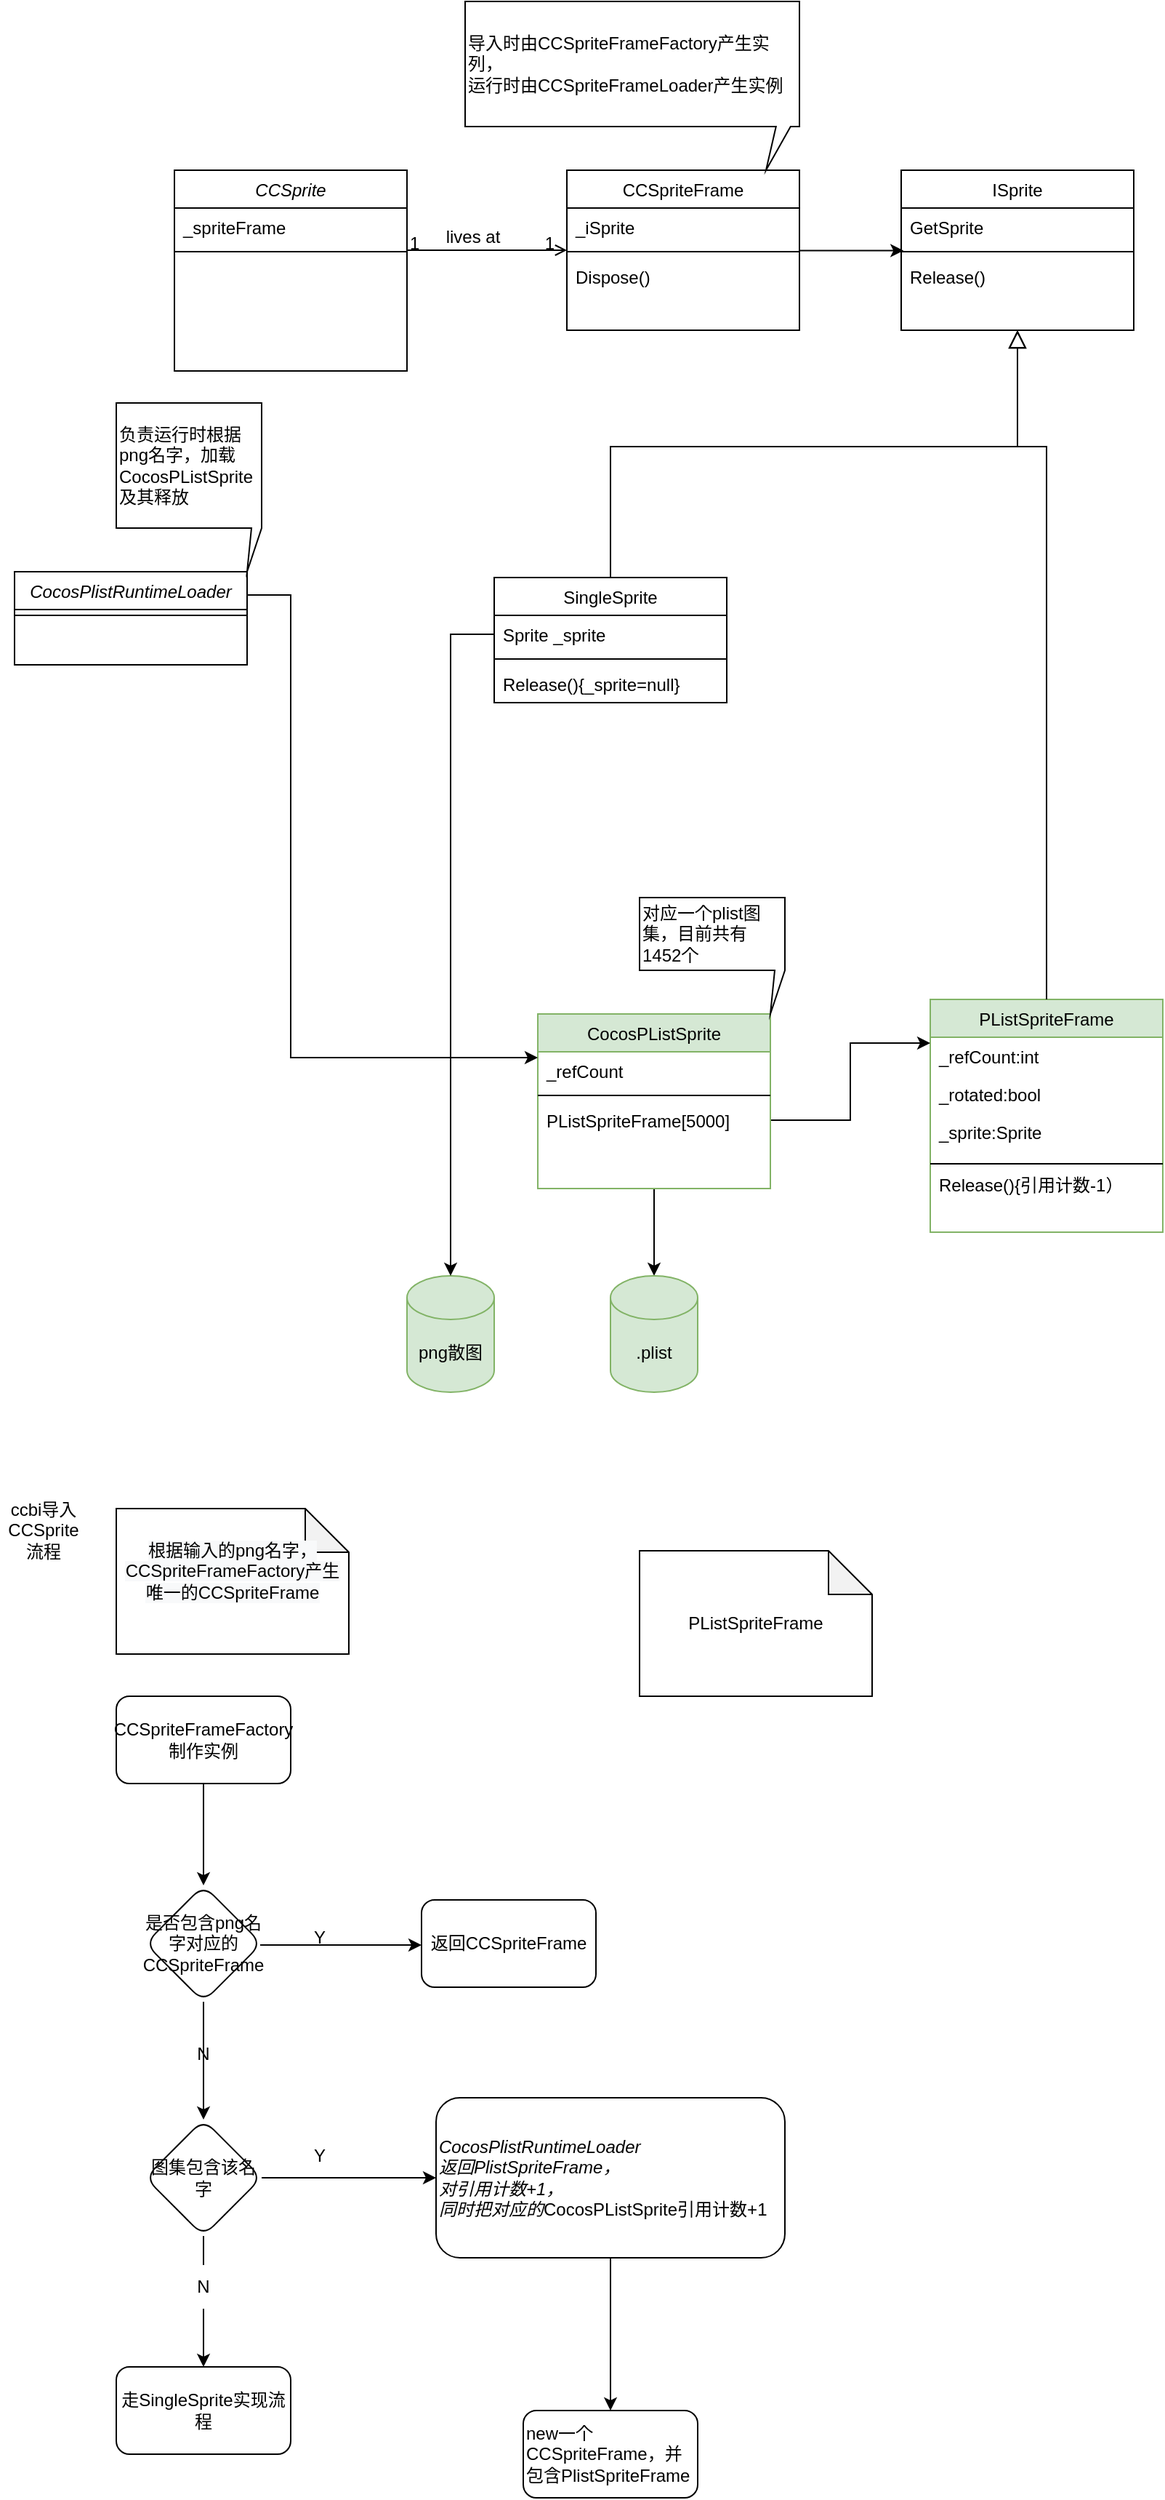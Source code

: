 <mxfile version="20.4.0" type="github">
  <diagram id="C5RBs43oDa-KdzZeNtuy" name="Page-1">
    <mxGraphModel dx="1697" dy="861" grid="1" gridSize="10" guides="1" tooltips="1" connect="1" arrows="1" fold="1" page="1" pageScale="1" pageWidth="827" pageHeight="1169" math="0" shadow="0">
      <root>
        <mxCell id="WIyWlLk6GJQsqaUBKTNV-0" />
        <mxCell id="WIyWlLk6GJQsqaUBKTNV-1" parent="WIyWlLk6GJQsqaUBKTNV-0" />
        <mxCell id="zkfFHV4jXpPFQw0GAbJ--0" value="CCSprite" style="swimlane;fontStyle=2;align=center;verticalAlign=top;childLayout=stackLayout;horizontal=1;startSize=26;horizontalStack=0;resizeParent=1;resizeLast=0;collapsible=1;marginBottom=0;rounded=0;shadow=0;strokeWidth=1;" parent="WIyWlLk6GJQsqaUBKTNV-1" vertex="1">
          <mxGeometry x="120" y="120" width="160" height="138" as="geometry">
            <mxRectangle x="230" y="140" width="160" height="26" as="alternateBounds" />
          </mxGeometry>
        </mxCell>
        <mxCell id="zkfFHV4jXpPFQw0GAbJ--2" value="_spriteFrame" style="text;align=left;verticalAlign=top;spacingLeft=4;spacingRight=4;overflow=hidden;rotatable=0;points=[[0,0.5],[1,0.5]];portConstraint=eastwest;rounded=0;shadow=0;html=0;" parent="zkfFHV4jXpPFQw0GAbJ--0" vertex="1">
          <mxGeometry y="26" width="160" height="26" as="geometry" />
        </mxCell>
        <mxCell id="zkfFHV4jXpPFQw0GAbJ--4" value="" style="line;html=1;strokeWidth=1;align=left;verticalAlign=middle;spacingTop=-1;spacingLeft=3;spacingRight=3;rotatable=0;labelPosition=right;points=[];portConstraint=eastwest;" parent="zkfFHV4jXpPFQw0GAbJ--0" vertex="1">
          <mxGeometry y="52" width="160" height="8" as="geometry" />
        </mxCell>
        <mxCell id="zkfFHV4jXpPFQw0GAbJ--6" value="SingleSprite&#xa;" style="swimlane;fontStyle=0;align=center;verticalAlign=top;childLayout=stackLayout;horizontal=1;startSize=26;horizontalStack=0;resizeParent=1;resizeLast=0;collapsible=1;marginBottom=0;rounded=0;shadow=0;strokeWidth=1;" parent="WIyWlLk6GJQsqaUBKTNV-1" vertex="1">
          <mxGeometry x="340" y="400" width="160" height="86" as="geometry">
            <mxRectangle x="130" y="380" width="160" height="26" as="alternateBounds" />
          </mxGeometry>
        </mxCell>
        <mxCell id="zkfFHV4jXpPFQw0GAbJ--7" value="Sprite _sprite" style="text;align=left;verticalAlign=top;spacingLeft=4;spacingRight=4;overflow=hidden;rotatable=0;points=[[0,0.5],[1,0.5]];portConstraint=eastwest;" parent="zkfFHV4jXpPFQw0GAbJ--6" vertex="1">
          <mxGeometry y="26" width="160" height="26" as="geometry" />
        </mxCell>
        <mxCell id="zkfFHV4jXpPFQw0GAbJ--9" value="" style="line;html=1;strokeWidth=1;align=left;verticalAlign=middle;spacingTop=-1;spacingLeft=3;spacingRight=3;rotatable=0;labelPosition=right;points=[];portConstraint=eastwest;" parent="zkfFHV4jXpPFQw0GAbJ--6" vertex="1">
          <mxGeometry y="52" width="160" height="8" as="geometry" />
        </mxCell>
        <mxCell id="ITSwiidnPCKGS9sClgnD-25" value="Release(){_sprite=null}" style="text;align=left;verticalAlign=top;spacingLeft=4;spacingRight=4;overflow=hidden;rotatable=0;points=[[0,0.5],[1,0.5]];portConstraint=eastwest;" vertex="1" parent="zkfFHV4jXpPFQw0GAbJ--6">
          <mxGeometry y="60" width="160" height="26" as="geometry" />
        </mxCell>
        <mxCell id="zkfFHV4jXpPFQw0GAbJ--12" value="" style="endArrow=block;endSize=10;endFill=0;shadow=0;strokeWidth=1;rounded=0;edgeStyle=elbowEdgeStyle;elbow=vertical;entryX=0.5;entryY=1;entryDx=0;entryDy=0;" parent="WIyWlLk6GJQsqaUBKTNV-1" source="zkfFHV4jXpPFQw0GAbJ--6" target="ITSwiidnPCKGS9sClgnD-0" edge="1">
          <mxGeometry width="160" relative="1" as="geometry">
            <mxPoint x="100" y="203" as="sourcePoint" />
            <mxPoint x="100" y="203" as="targetPoint" />
            <Array as="points">
              <mxPoint x="620" y="310" />
            </Array>
          </mxGeometry>
        </mxCell>
        <mxCell id="zkfFHV4jXpPFQw0GAbJ--13" value="PListSpriteFrame" style="swimlane;fontStyle=0;align=center;verticalAlign=top;childLayout=stackLayout;horizontal=1;startSize=26;horizontalStack=0;resizeParent=1;resizeLast=0;collapsible=1;marginBottom=0;rounded=0;shadow=0;strokeWidth=1;fillColor=#d5e8d4;strokeColor=#82b366;" parent="WIyWlLk6GJQsqaUBKTNV-1" vertex="1">
          <mxGeometry x="640" y="690" width="160" height="160" as="geometry">
            <mxRectangle x="340" y="380" width="170" height="26" as="alternateBounds" />
          </mxGeometry>
        </mxCell>
        <mxCell id="zkfFHV4jXpPFQw0GAbJ--14" value="_refCount:int" style="text;align=left;verticalAlign=top;spacingLeft=4;spacingRight=4;overflow=hidden;rotatable=0;points=[[0,0.5],[1,0.5]];portConstraint=eastwest;" parent="zkfFHV4jXpPFQw0GAbJ--13" vertex="1">
          <mxGeometry y="26" width="160" height="26" as="geometry" />
        </mxCell>
        <mxCell id="ITSwiidnPCKGS9sClgnD-17" value="_rotated:bool" style="text;align=left;verticalAlign=top;spacingLeft=4;spacingRight=4;overflow=hidden;rotatable=0;points=[[0,0.5],[1,0.5]];portConstraint=eastwest;" vertex="1" parent="zkfFHV4jXpPFQw0GAbJ--13">
          <mxGeometry y="52" width="160" height="26" as="geometry" />
        </mxCell>
        <mxCell id="ITSwiidnPCKGS9sClgnD-16" value="_sprite:Sprite" style="text;align=left;verticalAlign=top;spacingLeft=4;spacingRight=4;overflow=hidden;rotatable=0;points=[[0,0.5],[1,0.5]];portConstraint=eastwest;" vertex="1" parent="zkfFHV4jXpPFQw0GAbJ--13">
          <mxGeometry y="78" width="160" height="34" as="geometry" />
        </mxCell>
        <mxCell id="zkfFHV4jXpPFQw0GAbJ--15" value="" style="line;html=1;strokeWidth=1;align=left;verticalAlign=middle;spacingTop=-1;spacingLeft=3;spacingRight=3;rotatable=0;labelPosition=right;points=[];portConstraint=eastwest;" parent="zkfFHV4jXpPFQw0GAbJ--13" vertex="1">
          <mxGeometry y="112" width="160" height="2" as="geometry" />
        </mxCell>
        <mxCell id="ITSwiidnPCKGS9sClgnD-28" value="Release(){引用计数-1）" style="text;align=left;verticalAlign=top;spacingLeft=4;spacingRight=4;overflow=hidden;rotatable=0;points=[[0,0.5],[1,0.5]];portConstraint=eastwest;" vertex="1" parent="zkfFHV4jXpPFQw0GAbJ--13">
          <mxGeometry y="114" width="160" height="34" as="geometry" />
        </mxCell>
        <mxCell id="zkfFHV4jXpPFQw0GAbJ--16" value="" style="endArrow=block;endSize=10;endFill=0;shadow=0;strokeWidth=1;rounded=0;edgeStyle=elbowEdgeStyle;elbow=vertical;entryX=0.5;entryY=1;entryDx=0;entryDy=0;" parent="WIyWlLk6GJQsqaUBKTNV-1" source="zkfFHV4jXpPFQw0GAbJ--13" target="ITSwiidnPCKGS9sClgnD-0" edge="1">
          <mxGeometry width="160" relative="1" as="geometry">
            <mxPoint x="110" y="373" as="sourcePoint" />
            <mxPoint x="210" y="271" as="targetPoint" />
            <Array as="points">
              <mxPoint x="720" y="310" />
            </Array>
          </mxGeometry>
        </mxCell>
        <mxCell id="zkfFHV4jXpPFQw0GAbJ--17" value="CCSpriteFrame" style="swimlane;fontStyle=0;align=center;verticalAlign=top;childLayout=stackLayout;horizontal=1;startSize=26;horizontalStack=0;resizeParent=1;resizeLast=0;collapsible=1;marginBottom=0;rounded=0;shadow=0;strokeWidth=1;" parent="WIyWlLk6GJQsqaUBKTNV-1" vertex="1">
          <mxGeometry x="390" y="120" width="160" height="110" as="geometry">
            <mxRectangle x="550" y="140" width="160" height="26" as="alternateBounds" />
          </mxGeometry>
        </mxCell>
        <mxCell id="zkfFHV4jXpPFQw0GAbJ--18" value="_iSprite" style="text;align=left;verticalAlign=top;spacingLeft=4;spacingRight=4;overflow=hidden;rotatable=0;points=[[0,0.5],[1,0.5]];portConstraint=eastwest;" parent="zkfFHV4jXpPFQw0GAbJ--17" vertex="1">
          <mxGeometry y="26" width="160" height="26" as="geometry" />
        </mxCell>
        <mxCell id="zkfFHV4jXpPFQw0GAbJ--23" value="" style="line;html=1;strokeWidth=1;align=left;verticalAlign=middle;spacingTop=-1;spacingLeft=3;spacingRight=3;rotatable=0;labelPosition=right;points=[];portConstraint=eastwest;" parent="zkfFHV4jXpPFQw0GAbJ--17" vertex="1">
          <mxGeometry y="52" width="160" height="8" as="geometry" />
        </mxCell>
        <mxCell id="ITSwiidnPCKGS9sClgnD-24" value="Dispose()" style="text;align=left;verticalAlign=top;spacingLeft=4;spacingRight=4;overflow=hidden;rotatable=0;points=[[0,0.5],[1,0.5]];portConstraint=eastwest;" vertex="1" parent="zkfFHV4jXpPFQw0GAbJ--17">
          <mxGeometry y="60" width="160" height="26" as="geometry" />
        </mxCell>
        <mxCell id="zkfFHV4jXpPFQw0GAbJ--26" value="" style="endArrow=open;shadow=0;strokeWidth=1;rounded=0;endFill=1;edgeStyle=elbowEdgeStyle;elbow=vertical;" parent="WIyWlLk6GJQsqaUBKTNV-1" source="zkfFHV4jXpPFQw0GAbJ--0" target="zkfFHV4jXpPFQw0GAbJ--17" edge="1">
          <mxGeometry x="0.5" y="41" relative="1" as="geometry">
            <mxPoint x="280" y="192" as="sourcePoint" />
            <mxPoint x="440" y="192" as="targetPoint" />
            <mxPoint x="-40" y="32" as="offset" />
          </mxGeometry>
        </mxCell>
        <mxCell id="zkfFHV4jXpPFQw0GAbJ--27" value="1" style="resizable=0;align=left;verticalAlign=bottom;labelBackgroundColor=none;fontSize=12;" parent="zkfFHV4jXpPFQw0GAbJ--26" connectable="0" vertex="1">
          <mxGeometry x="-1" relative="1" as="geometry">
            <mxPoint y="4" as="offset" />
          </mxGeometry>
        </mxCell>
        <mxCell id="zkfFHV4jXpPFQw0GAbJ--28" value="1" style="resizable=0;align=right;verticalAlign=bottom;labelBackgroundColor=none;fontSize=12;" parent="zkfFHV4jXpPFQw0GAbJ--26" connectable="0" vertex="1">
          <mxGeometry x="1" relative="1" as="geometry">
            <mxPoint x="-7" y="4" as="offset" />
          </mxGeometry>
        </mxCell>
        <mxCell id="zkfFHV4jXpPFQw0GAbJ--29" value="lives at" style="text;html=1;resizable=0;points=[];;align=center;verticalAlign=middle;labelBackgroundColor=none;rounded=0;shadow=0;strokeWidth=1;fontSize=12;" parent="zkfFHV4jXpPFQw0GAbJ--26" vertex="1" connectable="0">
          <mxGeometry x="0.5" y="49" relative="1" as="geometry">
            <mxPoint x="-38" y="40" as="offset" />
          </mxGeometry>
        </mxCell>
        <mxCell id="ITSwiidnPCKGS9sClgnD-0" value="ISprite&#xa;" style="swimlane;fontStyle=0;align=center;verticalAlign=top;childLayout=stackLayout;horizontal=1;startSize=26;horizontalStack=0;resizeParent=1;resizeLast=0;collapsible=1;marginBottom=0;rounded=0;shadow=0;strokeWidth=1;" vertex="1" parent="WIyWlLk6GJQsqaUBKTNV-1">
          <mxGeometry x="620" y="120" width="160" height="110" as="geometry">
            <mxRectangle x="550" y="140" width="160" height="26" as="alternateBounds" />
          </mxGeometry>
        </mxCell>
        <mxCell id="ITSwiidnPCKGS9sClgnD-1" value="GetSprite" style="text;align=left;verticalAlign=top;spacingLeft=4;spacingRight=4;overflow=hidden;rotatable=0;points=[[0,0.5],[1,0.5]];portConstraint=eastwest;" vertex="1" parent="ITSwiidnPCKGS9sClgnD-0">
          <mxGeometry y="26" width="160" height="26" as="geometry" />
        </mxCell>
        <mxCell id="ITSwiidnPCKGS9sClgnD-2" value="" style="line;html=1;strokeWidth=1;align=left;verticalAlign=middle;spacingTop=-1;spacingLeft=3;spacingRight=3;rotatable=0;labelPosition=right;points=[];portConstraint=eastwest;" vertex="1" parent="ITSwiidnPCKGS9sClgnD-0">
          <mxGeometry y="52" width="160" height="8" as="geometry" />
        </mxCell>
        <mxCell id="ITSwiidnPCKGS9sClgnD-23" value="Release()" style="text;align=left;verticalAlign=top;spacingLeft=4;spacingRight=4;overflow=hidden;rotatable=0;points=[[0,0.5],[1,0.5]];portConstraint=eastwest;" vertex="1" parent="ITSwiidnPCKGS9sClgnD-0">
          <mxGeometry y="60" width="160" height="26" as="geometry" />
        </mxCell>
        <mxCell id="ITSwiidnPCKGS9sClgnD-4" style="edgeStyle=orthogonalEdgeStyle;rounded=0;orthogonalLoop=1;jettySize=auto;html=1;exitX=1;exitY=0.5;exitDx=0;exitDy=0;entryX=0.01;entryY=0.411;entryDx=0;entryDy=0;entryPerimeter=0;" edge="1" parent="WIyWlLk6GJQsqaUBKTNV-1" source="zkfFHV4jXpPFQw0GAbJ--18" target="ITSwiidnPCKGS9sClgnD-2">
          <mxGeometry relative="1" as="geometry">
            <mxPoint x="600" y="150" as="targetPoint" />
            <Array as="points">
              <mxPoint x="550" y="175" />
            </Array>
          </mxGeometry>
        </mxCell>
        <object label="" id="ITSwiidnPCKGS9sClgnD-10">
          <mxCell style="edgeStyle=orthogonalEdgeStyle;rounded=0;orthogonalLoop=1;jettySize=auto;html=1;entryX=0;entryY=0.154;entryDx=0;entryDy=0;entryPerimeter=0;exitX=1;exitY=0.5;exitDx=0;exitDy=0;" edge="1" parent="WIyWlLk6GJQsqaUBKTNV-1" source="ITSwiidnPCKGS9sClgnD-9" target="zkfFHV4jXpPFQw0GAbJ--14">
            <mxGeometry relative="1" as="geometry" />
          </mxCell>
        </object>
        <mxCell id="ITSwiidnPCKGS9sClgnD-13" style="edgeStyle=orthogonalEdgeStyle;rounded=0;orthogonalLoop=1;jettySize=auto;html=1;exitX=0.5;exitY=1;exitDx=0;exitDy=0;entryX=0.5;entryY=0;entryDx=0;entryDy=0;entryPerimeter=0;" edge="1" parent="WIyWlLk6GJQsqaUBKTNV-1" source="ITSwiidnPCKGS9sClgnD-5" target="ITSwiidnPCKGS9sClgnD-12">
          <mxGeometry relative="1" as="geometry" />
        </mxCell>
        <mxCell id="ITSwiidnPCKGS9sClgnD-5" value="CocosPListSprite" style="swimlane;fontStyle=0;align=center;verticalAlign=top;childLayout=stackLayout;horizontal=1;startSize=26;horizontalStack=0;resizeParent=1;resizeLast=0;collapsible=1;marginBottom=0;rounded=0;shadow=0;strokeWidth=1;fillColor=#d5e8d4;strokeColor=#82b366;" vertex="1" parent="WIyWlLk6GJQsqaUBKTNV-1">
          <mxGeometry x="370" y="700" width="160" height="120" as="geometry">
            <mxRectangle x="340" y="380" width="170" height="26" as="alternateBounds" />
          </mxGeometry>
        </mxCell>
        <mxCell id="ITSwiidnPCKGS9sClgnD-6" value="_refCount" style="text;align=left;verticalAlign=top;spacingLeft=4;spacingRight=4;overflow=hidden;rotatable=0;points=[[0,0.5],[1,0.5]];portConstraint=eastwest;" vertex="1" parent="ITSwiidnPCKGS9sClgnD-5">
          <mxGeometry y="26" width="160" height="26" as="geometry" />
        </mxCell>
        <mxCell id="ITSwiidnPCKGS9sClgnD-7" value="" style="line;html=1;strokeWidth=1;align=left;verticalAlign=middle;spacingTop=-1;spacingLeft=3;spacingRight=3;rotatable=0;labelPosition=right;points=[];portConstraint=eastwest;" vertex="1" parent="ITSwiidnPCKGS9sClgnD-5">
          <mxGeometry y="52" width="160" height="8" as="geometry" />
        </mxCell>
        <mxCell id="ITSwiidnPCKGS9sClgnD-9" value="PListSpriteFrame[5000]" style="text;align=left;verticalAlign=top;spacingLeft=4;spacingRight=4;overflow=hidden;rotatable=0;points=[[0,0.5],[1,0.5]];portConstraint=eastwest;" vertex="1" parent="ITSwiidnPCKGS9sClgnD-5">
          <mxGeometry y="60" width="160" height="26" as="geometry" />
        </mxCell>
        <mxCell id="ITSwiidnPCKGS9sClgnD-12" value=".plist" style="shape=cylinder3;whiteSpace=wrap;html=1;boundedLbl=1;backgroundOutline=1;size=15;fillColor=#d5e8d4;strokeColor=#82b366;" vertex="1" parent="WIyWlLk6GJQsqaUBKTNV-1">
          <mxGeometry x="420" y="880" width="60" height="80" as="geometry" />
        </mxCell>
        <mxCell id="ITSwiidnPCKGS9sClgnD-14" value="对应一个plist图集，目前共有1452个" style="shape=callout;whiteSpace=wrap;html=1;perimeter=calloutPerimeter;position2=0.9;size=30;position=0.93;base=10;align=left;" vertex="1" parent="WIyWlLk6GJQsqaUBKTNV-1">
          <mxGeometry x="440" y="620" width="100" height="80" as="geometry" />
        </mxCell>
        <mxCell id="ITSwiidnPCKGS9sClgnD-22" style="edgeStyle=orthogonalEdgeStyle;rounded=0;orthogonalLoop=1;jettySize=auto;html=1;exitX=1;exitY=0.25;exitDx=0;exitDy=0;entryX=0;entryY=0.25;entryDx=0;entryDy=0;" edge="1" parent="WIyWlLk6GJQsqaUBKTNV-1" source="ITSwiidnPCKGS9sClgnD-18" target="ITSwiidnPCKGS9sClgnD-5">
          <mxGeometry relative="1" as="geometry">
            <Array as="points">
              <mxPoint x="200" y="412" />
              <mxPoint x="200" y="730" />
            </Array>
          </mxGeometry>
        </mxCell>
        <mxCell id="ITSwiidnPCKGS9sClgnD-18" value="CocosPlistRuntimeLoader" style="swimlane;fontStyle=2;align=center;verticalAlign=top;childLayout=stackLayout;horizontal=1;startSize=26;horizontalStack=0;resizeParent=1;resizeLast=0;collapsible=1;marginBottom=0;rounded=0;shadow=0;strokeWidth=1;" vertex="1" parent="WIyWlLk6GJQsqaUBKTNV-1">
          <mxGeometry x="10" y="396" width="160" height="64" as="geometry">
            <mxRectangle x="230" y="140" width="160" height="26" as="alternateBounds" />
          </mxGeometry>
        </mxCell>
        <mxCell id="ITSwiidnPCKGS9sClgnD-20" value="" style="line;html=1;strokeWidth=1;align=left;verticalAlign=middle;spacingTop=-1;spacingLeft=3;spacingRight=3;rotatable=0;labelPosition=right;points=[];portConstraint=eastwest;" vertex="1" parent="ITSwiidnPCKGS9sClgnD-18">
          <mxGeometry y="26" width="160" height="8" as="geometry" />
        </mxCell>
        <mxCell id="ITSwiidnPCKGS9sClgnD-21" value="负责运行时根据png名字，加载&lt;br&gt;CocosPListSprite及其释放" style="shape=callout;whiteSpace=wrap;html=1;perimeter=calloutPerimeter;position2=0.9;size=30;position=0.93;base=10;align=left;" vertex="1" parent="WIyWlLk6GJQsqaUBKTNV-1">
          <mxGeometry x="80" y="280" width="100" height="116" as="geometry" />
        </mxCell>
        <mxCell id="ITSwiidnPCKGS9sClgnD-29" value="导入时由CCSpriteFrameFactory产生实列，&lt;br&gt;运行时由CCSpriteFrameLoader产生实例" style="shape=callout;whiteSpace=wrap;html=1;perimeter=calloutPerimeter;position2=0.9;size=30;position=0.93;base=10;align=left;" vertex="1" parent="WIyWlLk6GJQsqaUBKTNV-1">
          <mxGeometry x="320" y="4" width="230" height="116" as="geometry" />
        </mxCell>
        <mxCell id="ITSwiidnPCKGS9sClgnD-30" value="png散图" style="shape=cylinder3;whiteSpace=wrap;html=1;boundedLbl=1;backgroundOutline=1;size=15;fillColor=#d5e8d4;strokeColor=#82b366;" vertex="1" parent="WIyWlLk6GJQsqaUBKTNV-1">
          <mxGeometry x="280" y="880" width="60" height="80" as="geometry" />
        </mxCell>
        <mxCell id="ITSwiidnPCKGS9sClgnD-31" style="edgeStyle=orthogonalEdgeStyle;rounded=0;orthogonalLoop=1;jettySize=auto;html=1;exitX=0;exitY=0.5;exitDx=0;exitDy=0;entryX=0.5;entryY=0;entryDx=0;entryDy=0;entryPerimeter=0;" edge="1" parent="WIyWlLk6GJQsqaUBKTNV-1" source="zkfFHV4jXpPFQw0GAbJ--7" target="ITSwiidnPCKGS9sClgnD-30">
          <mxGeometry relative="1" as="geometry" />
        </mxCell>
        <mxCell id="ITSwiidnPCKGS9sClgnD-32" value="ccbi导入CCSprite流程" style="text;html=1;strokeColor=none;fillColor=none;align=center;verticalAlign=middle;whiteSpace=wrap;rounded=0;" vertex="1" parent="WIyWlLk6GJQsqaUBKTNV-1">
          <mxGeometry y="1040" width="60" height="30" as="geometry" />
        </mxCell>
        <mxCell id="ITSwiidnPCKGS9sClgnD-37" value="" style="edgeStyle=orthogonalEdgeStyle;rounded=0;orthogonalLoop=1;jettySize=auto;html=1;" edge="1" parent="WIyWlLk6GJQsqaUBKTNV-1" source="ITSwiidnPCKGS9sClgnD-34" target="ITSwiidnPCKGS9sClgnD-36">
          <mxGeometry relative="1" as="geometry" />
        </mxCell>
        <mxCell id="ITSwiidnPCKGS9sClgnD-34" value="CCSpriteFrameFactory&lt;br&gt;制作实例" style="rounded=1;whiteSpace=wrap;html=1;" vertex="1" parent="WIyWlLk6GJQsqaUBKTNV-1">
          <mxGeometry x="80" y="1169" width="120" height="60" as="geometry" />
        </mxCell>
        <mxCell id="ITSwiidnPCKGS9sClgnD-35" value="&#xa;&lt;span style=&quot;color: rgb(0, 0, 0); font-family: Helvetica; font-size: 12px; font-style: normal; font-variant-ligatures: normal; font-variant-caps: normal; font-weight: 400; letter-spacing: normal; orphans: 2; text-align: center; text-indent: 0px; text-transform: none; widows: 2; word-spacing: 0px; -webkit-text-stroke-width: 0px; background-color: rgb(248, 249, 250); text-decoration-thickness: initial; text-decoration-style: initial; text-decoration-color: initial; float: none; display: inline !important;&quot;&gt;根据输入的png名字，CCSpriteFrameFactory产生唯一的CCSpriteFrame&lt;/span&gt;&#xa;&#xa;" style="shape=note;whiteSpace=wrap;html=1;backgroundOutline=1;darkOpacity=0.05;" vertex="1" parent="WIyWlLk6GJQsqaUBKTNV-1">
          <mxGeometry x="80" y="1040" width="160" height="100" as="geometry" />
        </mxCell>
        <mxCell id="ITSwiidnPCKGS9sClgnD-39" value="" style="edgeStyle=orthogonalEdgeStyle;rounded=0;orthogonalLoop=1;jettySize=auto;html=1;" edge="1" parent="WIyWlLk6GJQsqaUBKTNV-1" source="ITSwiidnPCKGS9sClgnD-36" target="ITSwiidnPCKGS9sClgnD-38">
          <mxGeometry relative="1" as="geometry">
            <Array as="points">
              <mxPoint x="210" y="1340" />
              <mxPoint x="210" y="1340" />
            </Array>
          </mxGeometry>
        </mxCell>
        <mxCell id="ITSwiidnPCKGS9sClgnD-42" value="" style="edgeStyle=orthogonalEdgeStyle;rounded=0;orthogonalLoop=1;jettySize=auto;html=1;" edge="1" parent="WIyWlLk6GJQsqaUBKTNV-1" source="ITSwiidnPCKGS9sClgnD-36" target="ITSwiidnPCKGS9sClgnD-47">
          <mxGeometry relative="1" as="geometry">
            <mxPoint x="140" y="1440" as="targetPoint" />
          </mxGeometry>
        </mxCell>
        <mxCell id="ITSwiidnPCKGS9sClgnD-36" value="是否包含png名字对应的CCSpriteFrame" style="rhombus;whiteSpace=wrap;html=1;rounded=1;" vertex="1" parent="WIyWlLk6GJQsqaUBKTNV-1">
          <mxGeometry x="100" y="1299" width="80" height="80" as="geometry" />
        </mxCell>
        <mxCell id="ITSwiidnPCKGS9sClgnD-38" value="返回CCSpriteFrame" style="whiteSpace=wrap;html=1;rounded=1;" vertex="1" parent="WIyWlLk6GJQsqaUBKTNV-1">
          <mxGeometry x="290" y="1309" width="120" height="60" as="geometry" />
        </mxCell>
        <mxCell id="ITSwiidnPCKGS9sClgnD-40" value="Y" style="text;html=1;strokeColor=none;fillColor=none;align=center;verticalAlign=middle;whiteSpace=wrap;rounded=0;" vertex="1" parent="WIyWlLk6GJQsqaUBKTNV-1">
          <mxGeometry x="190" y="1320" width="60" height="30" as="geometry" />
        </mxCell>
        <mxCell id="ITSwiidnPCKGS9sClgnD-43" value="N" style="text;html=1;strokeColor=none;fillColor=none;align=center;verticalAlign=middle;whiteSpace=wrap;rounded=0;" vertex="1" parent="WIyWlLk6GJQsqaUBKTNV-1">
          <mxGeometry x="110" y="1400" width="60" height="30" as="geometry" />
        </mxCell>
        <mxCell id="ITSwiidnPCKGS9sClgnD-50" value="" style="edgeStyle=orthogonalEdgeStyle;rounded=0;orthogonalLoop=1;jettySize=auto;html=1;startArrow=none;" edge="1" parent="WIyWlLk6GJQsqaUBKTNV-1" source="ITSwiidnPCKGS9sClgnD-51" target="ITSwiidnPCKGS9sClgnD-49">
          <mxGeometry relative="1" as="geometry" />
        </mxCell>
        <mxCell id="ITSwiidnPCKGS9sClgnD-54" value="" style="edgeStyle=orthogonalEdgeStyle;rounded=0;orthogonalLoop=1;jettySize=auto;html=1;" edge="1" parent="WIyWlLk6GJQsqaUBKTNV-1" source="ITSwiidnPCKGS9sClgnD-47" target="ITSwiidnPCKGS9sClgnD-53">
          <mxGeometry relative="1" as="geometry" />
        </mxCell>
        <mxCell id="ITSwiidnPCKGS9sClgnD-47" value="图集包含该名字" style="rhombus;whiteSpace=wrap;html=1;rounded=1;" vertex="1" parent="WIyWlLk6GJQsqaUBKTNV-1">
          <mxGeometry x="100" y="1460" width="80" height="80" as="geometry" />
        </mxCell>
        <mxCell id="ITSwiidnPCKGS9sClgnD-49" value="走SingleSprite实现流程" style="whiteSpace=wrap;html=1;rounded=1;" vertex="1" parent="WIyWlLk6GJQsqaUBKTNV-1">
          <mxGeometry x="80" y="1630" width="120" height="60" as="geometry" />
        </mxCell>
        <mxCell id="ITSwiidnPCKGS9sClgnD-51" value="N" style="text;html=1;strokeColor=none;fillColor=none;align=center;verticalAlign=middle;whiteSpace=wrap;rounded=0;" vertex="1" parent="WIyWlLk6GJQsqaUBKTNV-1">
          <mxGeometry x="110" y="1560" width="60" height="30" as="geometry" />
        </mxCell>
        <mxCell id="ITSwiidnPCKGS9sClgnD-52" value="" style="edgeStyle=orthogonalEdgeStyle;rounded=0;orthogonalLoop=1;jettySize=auto;html=1;endArrow=none;" edge="1" parent="WIyWlLk6GJQsqaUBKTNV-1" source="ITSwiidnPCKGS9sClgnD-47" target="ITSwiidnPCKGS9sClgnD-51">
          <mxGeometry relative="1" as="geometry">
            <mxPoint x="140" y="1540" as="sourcePoint" />
            <mxPoint x="140" y="1630" as="targetPoint" />
          </mxGeometry>
        </mxCell>
        <mxCell id="ITSwiidnPCKGS9sClgnD-58" value="" style="edgeStyle=orthogonalEdgeStyle;rounded=0;orthogonalLoop=1;jettySize=auto;html=1;" edge="1" parent="WIyWlLk6GJQsqaUBKTNV-1" source="ITSwiidnPCKGS9sClgnD-53" target="ITSwiidnPCKGS9sClgnD-57">
          <mxGeometry relative="1" as="geometry" />
        </mxCell>
        <mxCell id="ITSwiidnPCKGS9sClgnD-53" value="&lt;span style=&quot;font-style: italic;&quot;&gt;CocosPlistRuntimeLoader&lt;br&gt;返回PlistSpriteFrame，&lt;br&gt;对引用计数+1，&lt;br&gt;同时把对应的&lt;/span&gt;&lt;span style=&quot;&quot;&gt;CocosPListSprite引用计数+1&lt;/span&gt;&lt;span style=&quot;font-style: italic;&quot;&gt;&lt;br&gt;&lt;/span&gt;" style="whiteSpace=wrap;html=1;rounded=1;align=left;" vertex="1" parent="WIyWlLk6GJQsqaUBKTNV-1">
          <mxGeometry x="300" y="1445" width="240" height="110" as="geometry" />
        </mxCell>
        <mxCell id="ITSwiidnPCKGS9sClgnD-55" value="Y" style="text;html=1;strokeColor=none;fillColor=none;align=center;verticalAlign=middle;whiteSpace=wrap;rounded=0;" vertex="1" parent="WIyWlLk6GJQsqaUBKTNV-1">
          <mxGeometry x="190" y="1470" width="60" height="30" as="geometry" />
        </mxCell>
        <mxCell id="ITSwiidnPCKGS9sClgnD-56" value="PListSpriteFrame" style="shape=note;whiteSpace=wrap;html=1;backgroundOutline=1;darkOpacity=0.05;" vertex="1" parent="WIyWlLk6GJQsqaUBKTNV-1">
          <mxGeometry x="440" y="1069" width="160" height="100" as="geometry" />
        </mxCell>
        <mxCell id="ITSwiidnPCKGS9sClgnD-57" value="new一个CCSpriteFrame，并包含PlistSpriteFrame" style="whiteSpace=wrap;html=1;align=left;rounded=1;" vertex="1" parent="WIyWlLk6GJQsqaUBKTNV-1">
          <mxGeometry x="360" y="1660" width="120" height="60" as="geometry" />
        </mxCell>
      </root>
    </mxGraphModel>
  </diagram>
</mxfile>
